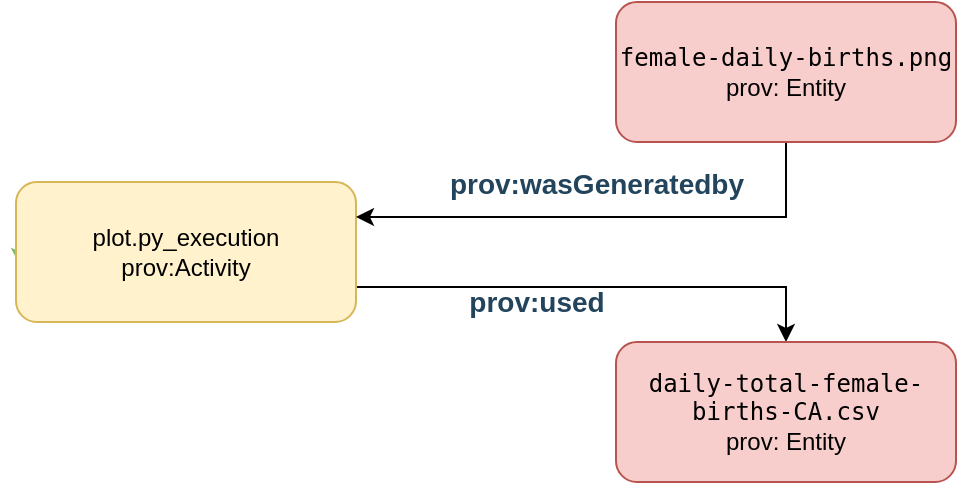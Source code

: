 <mxfile version="12.9.3" type="device"><diagram id="C5RBs43oDa-KdzZeNtuy" name="Page-1"><mxGraphModel dx="1355" dy="825" grid="1" gridSize="10" guides="1" tooltips="1" connect="1" arrows="1" fold="1" page="1" pageScale="1" pageWidth="827" pageHeight="1169" math="0" shadow="0"><root><mxCell id="WIyWlLk6GJQsqaUBKTNV-0"/><mxCell id="WIyWlLk6GJQsqaUBKTNV-1" parent="WIyWlLk6GJQsqaUBKTNV-0"/><mxCell id="S7q7Bd4BP5tiHzz6USZi-1" style="edgeStyle=orthogonalEdgeStyle;rounded=0;orthogonalLoop=1;jettySize=auto;html=1;exitX=0;exitY=0.5;exitDx=0;exitDy=0;entryX=0.012;entryY=0.6;entryDx=0;entryDy=0;strokeColor=#82B366;entryPerimeter=0;" parent="WIyWlLk6GJQsqaUBKTNV-1" source="WIyWlLk6GJQsqaUBKTNV-3" target="WIyWlLk6GJQsqaUBKTNV-3" edge="1"><mxGeometry relative="1" as="geometry"/></mxCell><mxCell id="S7q7Bd4BP5tiHzz6USZi-2" value="&lt;b&gt;&lt;font style=&quot;font-size: 14px&quot; color=&quot;#23445d&quot;&gt;prov:wasGeneratedby&lt;/font&gt;&lt;/b&gt;" style="text;html=1;align=center;verticalAlign=middle;resizable=0;points=[];" parent="S7q7Bd4BP5tiHzz6USZi-1" vertex="1" connectable="0"><mxGeometry x="-0.277" y="-3" relative="1" as="geometry"><mxPoint x="290.99" y="-36.02" as="offset"/></mxGeometry></mxCell><mxCell id="x5HsPrzBhbs4X_o0QFq6-0" style="edgeStyle=orthogonalEdgeStyle;rounded=0;orthogonalLoop=1;jettySize=auto;html=1;exitX=1;exitY=0.75;exitDx=0;exitDy=0;entryX=0.5;entryY=0;entryDx=0;entryDy=0;" parent="WIyWlLk6GJQsqaUBKTNV-1" source="WIyWlLk6GJQsqaUBKTNV-3" target="S7q7Bd4BP5tiHzz6USZi-3" edge="1"><mxGeometry relative="1" as="geometry"/></mxCell><mxCell id="WIyWlLk6GJQsqaUBKTNV-3" value="&lt;div&gt;&lt;span&gt;plot.py_execution&lt;/span&gt;&lt;/div&gt;&lt;div&gt;&lt;span&gt;prov:Activity&lt;/span&gt;&lt;br&gt;&lt;/div&gt;" style="rounded=1;whiteSpace=wrap;html=1;fontSize=12;glass=0;strokeWidth=1;shadow=0;fillColor=#fff2cc;strokeColor=#d6b656;" parent="WIyWlLk6GJQsqaUBKTNV-1" vertex="1"><mxGeometry x="380" y="170" width="170" height="70" as="geometry"/></mxCell><mxCell id="S7q7Bd4BP5tiHzz6USZi-3" value="&lt;div&gt;&lt;code&gt;daily-total-female-births-CA.csv&lt;/code&gt;&lt;/div&gt;&lt;div&gt;prov: Entity&lt;br&gt;&lt;/div&gt;" style="rounded=1;whiteSpace=wrap;html=1;fontSize=12;glass=0;strokeWidth=1;shadow=0;fillColor=#f8cecc;strokeColor=#b85450;" parent="WIyWlLk6GJQsqaUBKTNV-1" vertex="1"><mxGeometry x="680" y="250" width="170" height="70" as="geometry"/></mxCell><mxCell id="x5HsPrzBhbs4X_o0QFq6-1" style="edgeStyle=orthogonalEdgeStyle;rounded=0;orthogonalLoop=1;jettySize=auto;html=1;exitX=0.5;exitY=1;exitDx=0;exitDy=0;entryX=1;entryY=0.25;entryDx=0;entryDy=0;" parent="WIyWlLk6GJQsqaUBKTNV-1" source="S7q7Bd4BP5tiHzz6USZi-0" target="WIyWlLk6GJQsqaUBKTNV-3" edge="1"><mxGeometry relative="1" as="geometry"/></mxCell><mxCell id="S7q7Bd4BP5tiHzz6USZi-0" value="&lt;div&gt;&lt;code&gt;female-daily-births.png&lt;/code&gt;&lt;/div&gt;&lt;div&gt;prov: Entity&lt;br&gt;&lt;/div&gt;" style="rounded=1;whiteSpace=wrap;html=1;fontSize=12;glass=0;strokeWidth=1;shadow=0;fillColor=#f8cecc;strokeColor=#b85450;" parent="WIyWlLk6GJQsqaUBKTNV-1" vertex="1"><mxGeometry x="680" y="80" width="170" height="70" as="geometry"/></mxCell><mxCell id="S7q7Bd4BP5tiHzz6USZi-5" value="&lt;b&gt;&lt;font style=&quot;font-size: 14px&quot; color=&quot;#23445d&quot;&gt;prov:used&lt;/font&gt;&lt;/b&gt;" style="text;html=1;align=center;verticalAlign=middle;resizable=0;points=[];autosize=1;" parent="WIyWlLk6GJQsqaUBKTNV-1" vertex="1"><mxGeometry x="600" y="220" width="80" height="20" as="geometry"/></mxCell></root></mxGraphModel></diagram></mxfile>